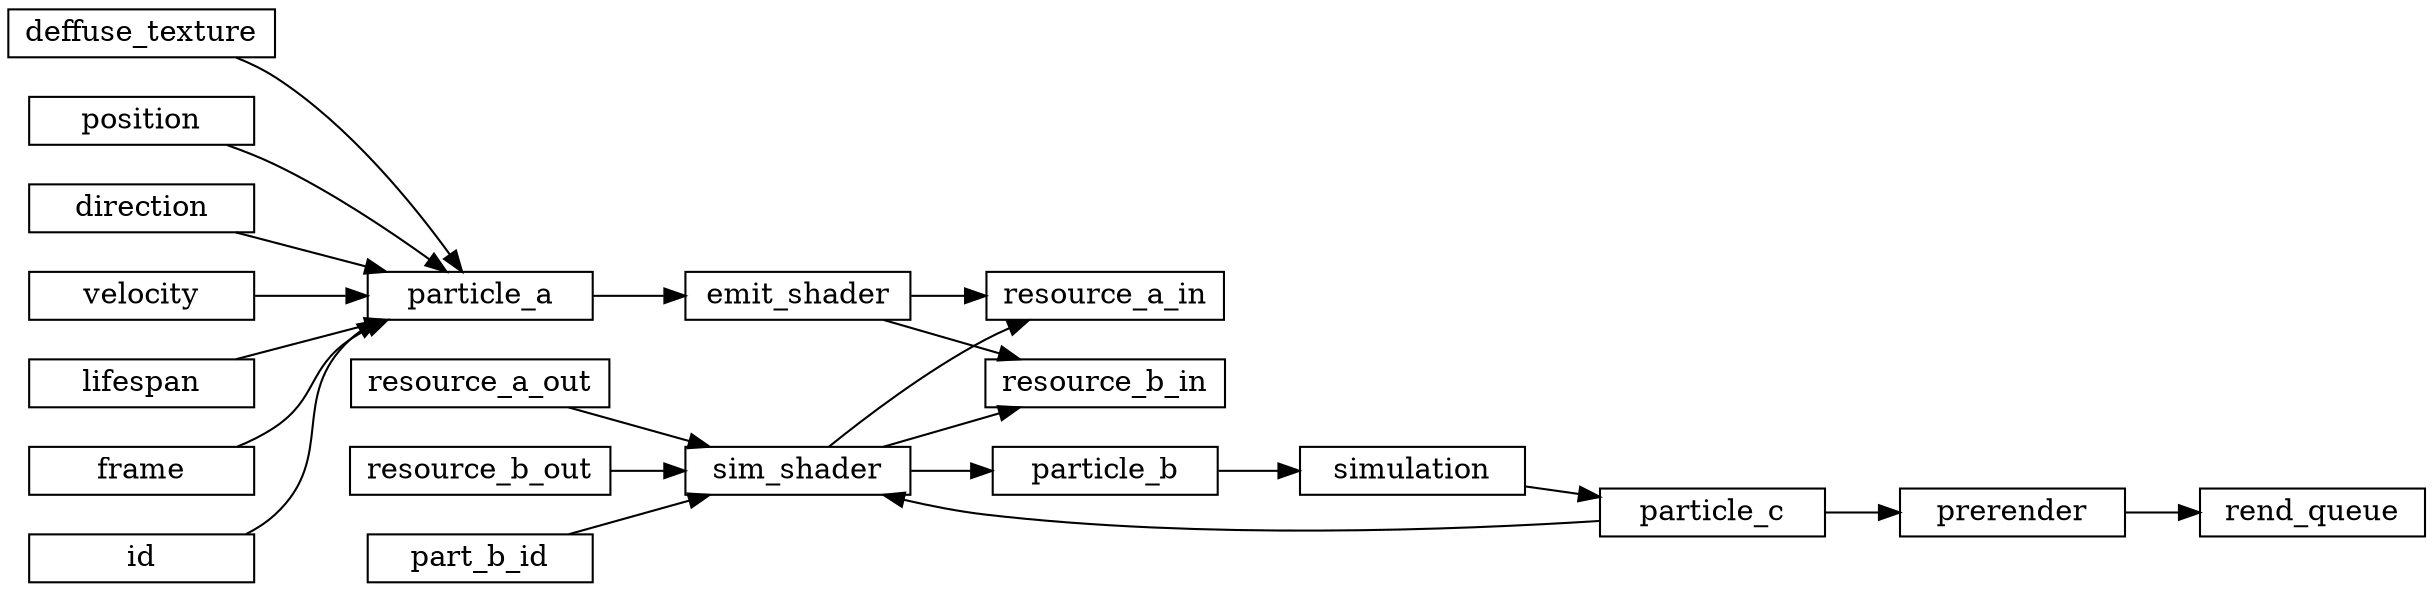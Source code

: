 digraph G {
    // nodesep=.05; // margin
    rankdir=LR;  // ?

    node [shape=record, width=.1, height=.1];
    node [width = 1.5];

    particle_a
    deffuse_texture -> particle_a
    position -> particle_a
    direction -> particle_a
    velocity -> particle_a
    lifespan -> particle_a
    frame -> particle_a
    id -> particle_a

    particle_a -> emit_shader

    emit_shader -> resource_a_in
    emit_shader -> resource_b_in

    resource_a_out -> sim_shader
    resource_b_out -> sim_shader 
    part_b_id -> sim_shader

    sim_shader -> particle_b -> simulation -> particle_c

    particle_c -> sim_shader
    sim_shader -> resource_a_in
    sim_shader -> resource_b_in
    particle_c -> prerender -> rend_queue

}
